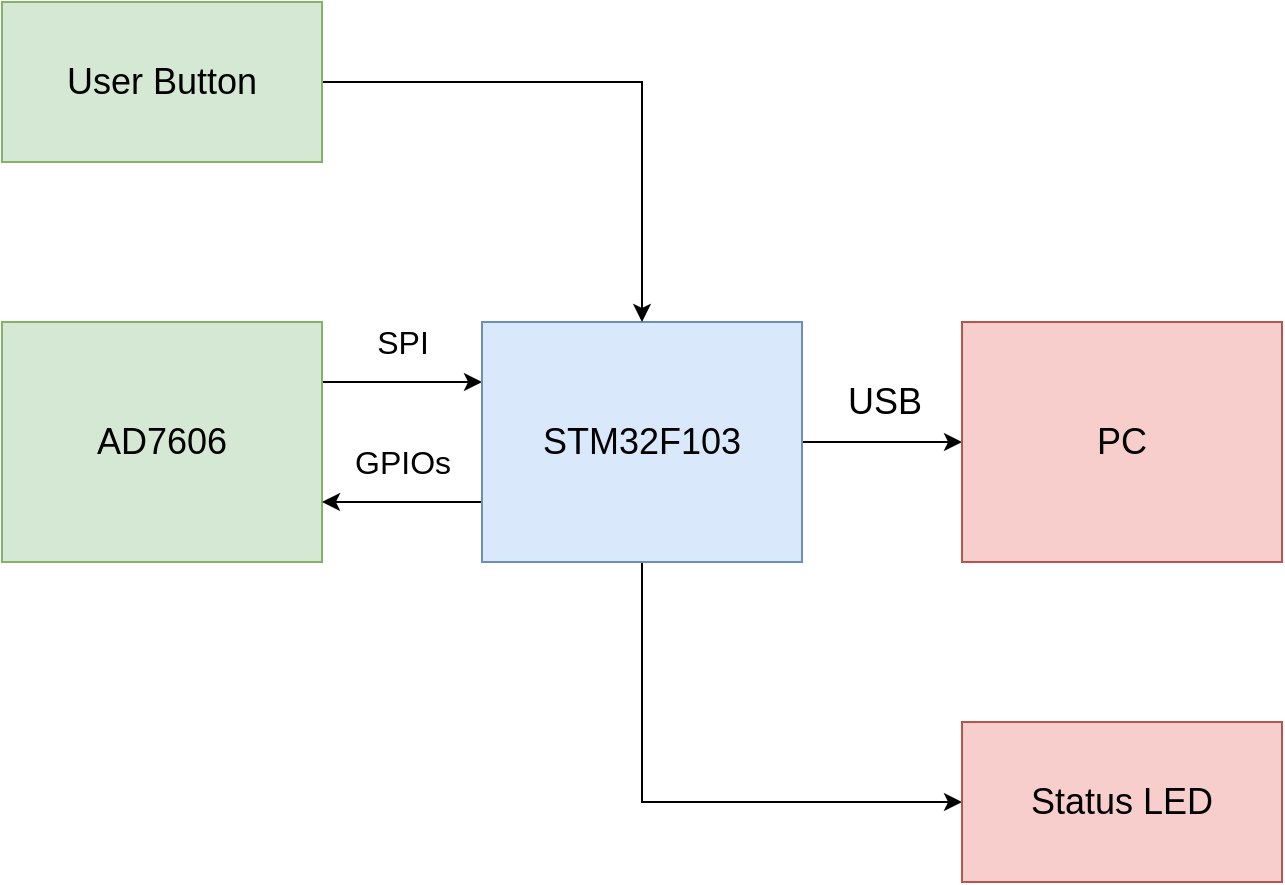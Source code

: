 <mxfile version="17.4.2" type="device" pages="2"><diagram id="LPom72orqcdMCKj6SkMM" name="Page-1"><mxGraphModel dx="1183" dy="754" grid="1" gridSize="10" guides="1" tooltips="1" connect="1" arrows="1" fold="1" page="1" pageScale="1" pageWidth="1169" pageHeight="1654" math="0" shadow="0"><root><mxCell id="0"/><mxCell id="1" parent="0"/><mxCell id="5TL62dM1xR7hZQiXgpC4-14" style="edgeStyle=orthogonalEdgeStyle;rounded=0;orthogonalLoop=1;jettySize=auto;html=1;exitX=1;exitY=0.25;exitDx=0;exitDy=0;entryX=0;entryY=0.25;entryDx=0;entryDy=0;fontSize=18;" parent="1" source="5TL62dM1xR7hZQiXgpC4-1" target="5TL62dM1xR7hZQiXgpC4-2" edge="1"><mxGeometry relative="1" as="geometry"/></mxCell><mxCell id="5TL62dM1xR7hZQiXgpC4-17" value="SPI" style="edgeLabel;html=1;align=center;verticalAlign=middle;resizable=0;points=[];fontSize=16;" parent="5TL62dM1xR7hZQiXgpC4-14" vertex="1" connectable="0"><mxGeometry x="0.249" y="-1" relative="1" as="geometry"><mxPoint x="-10" y="-21" as="offset"/></mxGeometry></mxCell><mxCell id="5TL62dM1xR7hZQiXgpC4-1" value="&lt;font style=&quot;font-size: 18px&quot;&gt;AD7606&lt;/font&gt;" style="rounded=0;whiteSpace=wrap;html=1;fillColor=#d5e8d4;strokeColor=#82b366;" parent="1" vertex="1"><mxGeometry x="120" y="240" width="160" height="120" as="geometry"/></mxCell><mxCell id="5TL62dM1xR7hZQiXgpC4-5" value="" style="edgeStyle=orthogonalEdgeStyle;rounded=0;orthogonalLoop=1;jettySize=auto;html=1;fontSize=18;" parent="1" source="5TL62dM1xR7hZQiXgpC4-2" target="5TL62dM1xR7hZQiXgpC4-4" edge="1"><mxGeometry relative="1" as="geometry"/></mxCell><mxCell id="5TL62dM1xR7hZQiXgpC4-6" value="USB" style="edgeLabel;html=1;align=center;verticalAlign=middle;resizable=0;points=[];fontSize=18;" parent="5TL62dM1xR7hZQiXgpC4-5" vertex="1" connectable="0"><mxGeometry x="0.332" y="-1" relative="1" as="geometry"><mxPoint x="-13" y="-21" as="offset"/></mxGeometry></mxCell><mxCell id="5TL62dM1xR7hZQiXgpC4-9" style="edgeStyle=orthogonalEdgeStyle;rounded=0;orthogonalLoop=1;jettySize=auto;html=1;exitX=0.5;exitY=1;exitDx=0;exitDy=0;entryX=0;entryY=0.5;entryDx=0;entryDy=0;fontSize=18;" parent="1" source="5TL62dM1xR7hZQiXgpC4-2" target="5TL62dM1xR7hZQiXgpC4-8" edge="1"><mxGeometry relative="1" as="geometry"/></mxCell><mxCell id="5TL62dM1xR7hZQiXgpC4-15" style="edgeStyle=orthogonalEdgeStyle;rounded=0;orthogonalLoop=1;jettySize=auto;html=1;exitX=0;exitY=0.75;exitDx=0;exitDy=0;entryX=1;entryY=0.75;entryDx=0;entryDy=0;fontSize=18;" parent="1" source="5TL62dM1xR7hZQiXgpC4-2" target="5TL62dM1xR7hZQiXgpC4-1" edge="1"><mxGeometry relative="1" as="geometry"/></mxCell><mxCell id="5TL62dM1xR7hZQiXgpC4-16" value="&lt;font style=&quot;font-size: 16px&quot;&gt;GPIOs&lt;/font&gt;" style="edgeLabel;html=1;align=center;verticalAlign=middle;resizable=0;points=[];fontSize=18;" parent="5TL62dM1xR7hZQiXgpC4-15" vertex="1" connectable="0"><mxGeometry x="-0.326" relative="1" as="geometry"><mxPoint x="-13" y="-20" as="offset"/></mxGeometry></mxCell><mxCell id="5TL62dM1xR7hZQiXgpC4-2" value="&lt;font style=&quot;font-size: 18px&quot;&gt;STM32F103&lt;/font&gt;" style="rounded=0;whiteSpace=wrap;html=1;fillColor=#dae8fc;strokeColor=#6c8ebf;" parent="1" vertex="1"><mxGeometry x="360" y="240" width="160" height="120" as="geometry"/></mxCell><mxCell id="5TL62dM1xR7hZQiXgpC4-4" value="&lt;font style=&quot;font-size: 18px&quot;&gt;PC&lt;/font&gt;" style="whiteSpace=wrap;html=1;rounded=0;fillColor=#f8cecc;strokeColor=#b85450;" parent="1" vertex="1"><mxGeometry x="600" y="240" width="160" height="120" as="geometry"/></mxCell><mxCell id="5TL62dM1xR7hZQiXgpC4-8" value="Status LED" style="rounded=0;whiteSpace=wrap;html=1;fontSize=18;fillColor=#f8cecc;strokeColor=#b85450;" parent="1" vertex="1"><mxGeometry x="600" y="440" width="160" height="80" as="geometry"/></mxCell><mxCell id="5TL62dM1xR7hZQiXgpC4-11" style="edgeStyle=orthogonalEdgeStyle;rounded=0;orthogonalLoop=1;jettySize=auto;html=1;exitX=1;exitY=0.5;exitDx=0;exitDy=0;entryX=0.5;entryY=0;entryDx=0;entryDy=0;fontSize=18;" parent="1" source="5TL62dM1xR7hZQiXgpC4-10" target="5TL62dM1xR7hZQiXgpC4-2" edge="1"><mxGeometry relative="1" as="geometry"/></mxCell><mxCell id="5TL62dM1xR7hZQiXgpC4-10" value="User Button" style="rounded=0;whiteSpace=wrap;html=1;fontSize=18;fillColor=#d5e8d4;strokeColor=#82b366;" parent="1" vertex="1"><mxGeometry x="120" y="80" width="160" height="80" as="geometry"/></mxCell></root></mxGraphModel></diagram><diagram id="9AKKIoNCZO1vYVvXwqLh" name="Page-2"><mxGraphModel dx="1671" dy="1065" grid="1" gridSize="10" guides="1" tooltips="1" connect="1" arrows="1" fold="1" page="1" pageScale="1" pageWidth="1169" pageHeight="1654" math="0" shadow="0"><root><mxCell id="0"/><mxCell id="1" parent="0"/><mxCell id="HY3-cvpJkVo2FDGOSAtp-2" value="" style="rounded=0;whiteSpace=wrap;html=1;" parent="1" vertex="1"><mxGeometry x="160" y="160" width="240" height="440" as="geometry"/></mxCell><mxCell id="HY3-cvpJkVo2FDGOSAtp-3" value="&lt;font style=&quot;font-size: 16px&quot;&gt;AD_OS[2:0]&lt;/font&gt;" style="text;html=1;strokeColor=#666666;fillColor=#f5f5f5;align=right;verticalAlign=middle;whiteSpace=wrap;rounded=0;fontColor=#333333;" parent="1" vertex="1"><mxGeometry x="280" y="160" width="120" height="40" as="geometry"/></mxCell><mxCell id="HY3-cvpJkVo2FDGOSAtp-4" value="&lt;font style=&quot;font-size: 16px&quot;&gt;AD_ST_A&lt;/font&gt;" style="text;html=1;strokeColor=#666666;fillColor=#f5f5f5;align=right;verticalAlign=middle;whiteSpace=wrap;rounded=0;fontColor=#333333;" parent="1" vertex="1"><mxGeometry x="280" y="200" width="120" height="40" as="geometry"/></mxCell><mxCell id="HY3-cvpJkVo2FDGOSAtp-5" value="&lt;font style=&quot;font-size: 16px&quot;&gt;AD_ST_B&lt;/font&gt;" style="text;html=1;strokeColor=#666666;fillColor=#f5f5f5;align=right;verticalAlign=middle;whiteSpace=wrap;rounded=0;fontColor=#333333;" parent="1" vertex="1"><mxGeometry x="280" y="240" width="120" height="40" as="geometry"/></mxCell><mxCell id="HY3-cvpJkVo2FDGOSAtp-6" value="&lt;font style=&quot;font-size: 16px&quot;&gt;AD_RST&lt;/font&gt;" style="text;html=1;strokeColor=#666666;fillColor=#f5f5f5;align=right;verticalAlign=middle;whiteSpace=wrap;rounded=0;fontColor=#333333;" parent="1" vertex="1"><mxGeometry x="280" y="280" width="120" height="40" as="geometry"/></mxCell><mxCell id="HY3-cvpJkVo2FDGOSAtp-7" value="&lt;font style=&quot;font-size: 16px&quot;&gt;AD_SCK&lt;/font&gt;" style="text;html=1;strokeColor=#666666;fillColor=#f5f5f5;align=right;verticalAlign=middle;whiteSpace=wrap;rounded=0;fontColor=#333333;" parent="1" vertex="1"><mxGeometry x="280" y="320" width="120" height="40" as="geometry"/></mxCell><mxCell id="HY3-cvpJkVo2FDGOSAtp-8" value="&lt;font style=&quot;font-size: 16px&quot;&gt;AD_CS&lt;/font&gt;" style="text;html=1;strokeColor=#666666;fillColor=#f5f5f5;align=right;verticalAlign=middle;whiteSpace=wrap;rounded=0;fontColor=#333333;" parent="1" vertex="1"><mxGeometry x="280" y="360" width="120" height="40" as="geometry"/></mxCell><mxCell id="VLnvzsLaGFjkSO6DlVak-6" style="edgeStyle=orthogonalEdgeStyle;rounded=0;orthogonalLoop=1;jettySize=auto;html=1;exitX=1;exitY=0.5;exitDx=0;exitDy=0;entryX=0;entryY=0.5;entryDx=0;entryDy=0;" edge="1" parent="1" source="HY3-cvpJkVo2FDGOSAtp-9" target="VLnvzsLaGFjkSO6DlVak-3"><mxGeometry relative="1" as="geometry"/></mxCell><mxCell id="HY3-cvpJkVo2FDGOSAtp-9" value="&lt;font style=&quot;font-size: 16px&quot;&gt;AD_BUSY&lt;/font&gt;" style="text;html=1;strokeColor=#666666;fillColor=#f5f5f5;align=right;verticalAlign=middle;whiteSpace=wrap;rounded=0;fontColor=#333333;" parent="1" vertex="1"><mxGeometry x="280" y="400" width="120" height="40" as="geometry"/></mxCell><mxCell id="VLnvzsLaGFjkSO6DlVak-10" style="edgeStyle=orthogonalEdgeStyle;rounded=0;orthogonalLoop=1;jettySize=auto;html=1;exitX=1;exitY=0.5;exitDx=0;exitDy=0;entryX=0;entryY=0.5;entryDx=0;entryDy=0;" edge="1" parent="1" source="HY3-cvpJkVo2FDGOSAtp-10" target="VLnvzsLaGFjkSO6DlVak-9"><mxGeometry relative="1" as="geometry"/></mxCell><mxCell id="HY3-cvpJkVo2FDGOSAtp-10" value="&lt;font style=&quot;font-size: 16px&quot;&gt;AD_FRST&lt;/font&gt;" style="text;html=1;strokeColor=#666666;fillColor=#f5f5f5;align=right;verticalAlign=middle;whiteSpace=wrap;rounded=0;fontColor=#333333;" parent="1" vertex="1"><mxGeometry x="280" y="440" width="120" height="40" as="geometry"/></mxCell><mxCell id="VLnvzsLaGFjkSO6DlVak-11" style="edgeStyle=orthogonalEdgeStyle;rounded=0;orthogonalLoop=1;jettySize=auto;html=1;exitX=1;exitY=0.5;exitDx=0;exitDy=0;entryX=0;entryY=0.5;entryDx=0;entryDy=0;" edge="1" parent="1" source="HY3-cvpJkVo2FDGOSAtp-13" target="HY3-cvpJkVo2FDGOSAtp-21"><mxGeometry relative="1" as="geometry"/></mxCell><mxCell id="HY3-cvpJkVo2FDGOSAtp-13" value="&lt;font style=&quot;font-size: 16px&quot;&gt;AD_DB[7]/DOUT_A&lt;/font&gt;" style="text;html=1;strokeColor=#666666;fillColor=#f5f5f5;align=center;verticalAlign=middle;whiteSpace=wrap;rounded=0;fontColor=#333333;" parent="1" vertex="1"><mxGeometry x="240" y="520" width="160" height="40" as="geometry"/></mxCell><mxCell id="VLnvzsLaGFjkSO6DlVak-25" style="edgeStyle=orthogonalEdgeStyle;rounded=0;orthogonalLoop=1;jettySize=auto;html=1;exitX=1;exitY=0.5;exitDx=0;exitDy=0;entryX=0;entryY=0.5;entryDx=0;entryDy=0;fontSize=16;fontColor=#FF3333;startArrow=none;startFill=0;" edge="1" parent="1" source="HY3-cvpJkVo2FDGOSAtp-14" target="VLnvzsLaGFjkSO6DlVak-24"><mxGeometry relative="1" as="geometry"/></mxCell><mxCell id="HY3-cvpJkVo2FDGOSAtp-14" value="&lt;font style=&quot;font-size: 16px&quot;&gt;AD_DB[8]/DOUT_B&lt;/font&gt;" style="text;html=1;strokeColor=#666666;fillColor=#f5f5f5;align=center;verticalAlign=middle;whiteSpace=wrap;rounded=0;fontColor=#333333;" parent="1" vertex="1"><mxGeometry x="240" y="560" width="160" height="40" as="geometry"/></mxCell><mxCell id="HY3-cvpJkVo2FDGOSAtp-16" value="" style="rounded=0;whiteSpace=wrap;html=1;fontSize=16;" parent="1" vertex="1"><mxGeometry x="600" y="160" width="440" height="440" as="geometry"/></mxCell><mxCell id="HY3-cvpJkVo2FDGOSAtp-17" value="&lt;b&gt;AD7606&lt;/b&gt;" style="text;html=1;strokeColor=none;fillColor=none;align=center;verticalAlign=middle;whiteSpace=wrap;rounded=0;fontSize=16;" parent="1" vertex="1"><mxGeometry x="160" y="120" width="240" height="40" as="geometry"/></mxCell><mxCell id="HY3-cvpJkVo2FDGOSAtp-18" value="&lt;b&gt;STM32F103&lt;/b&gt;" style="text;html=1;strokeColor=none;fillColor=none;align=center;verticalAlign=middle;whiteSpace=wrap;rounded=0;fontSize=16;" parent="1" vertex="1"><mxGeometry x="600" y="120" width="440" height="40" as="geometry"/></mxCell><mxCell id="VLnvzsLaGFjkSO6DlVak-7" style="edgeStyle=orthogonalEdgeStyle;rounded=0;orthogonalLoop=1;jettySize=auto;html=1;exitX=0;exitY=0.5;exitDx=0;exitDy=0;entryX=1;entryY=0.5;entryDx=0;entryDy=0;" edge="1" parent="1" source="HY3-cvpJkVo2FDGOSAtp-19" target="HY3-cvpJkVo2FDGOSAtp-7"><mxGeometry relative="1" as="geometry"/></mxCell><mxCell id="HY3-cvpJkVo2FDGOSAtp-19" value="&lt;font style=&quot;font-size: 16px&quot;&gt;PA5: SPI1_SCK&lt;/font&gt;" style="text;html=1;strokeColor=#666666;fillColor=#f5f5f5;align=left;verticalAlign=middle;whiteSpace=wrap;rounded=0;fontColor=#333333;" parent="1" vertex="1"><mxGeometry x="600" y="320" width="120" height="40" as="geometry"/></mxCell><mxCell id="VLnvzsLaGFjkSO6DlVak-8" style="edgeStyle=orthogonalEdgeStyle;rounded=0;orthogonalLoop=1;jettySize=auto;html=1;exitX=0;exitY=0.5;exitDx=0;exitDy=0;entryX=1;entryY=0.5;entryDx=0;entryDy=0;" edge="1" parent="1" source="HY3-cvpJkVo2FDGOSAtp-20" target="HY3-cvpJkVo2FDGOSAtp-8"><mxGeometry relative="1" as="geometry"/></mxCell><mxCell id="HY3-cvpJkVo2FDGOSAtp-20" value="&lt;font style=&quot;font-size: 16px&quot;&gt;PA4: SPI1_NSS&lt;/font&gt;" style="text;html=1;strokeColor=#666666;fillColor=#f5f5f5;align=left;verticalAlign=middle;whiteSpace=wrap;rounded=0;fontColor=#333333;" parent="1" vertex="1"><mxGeometry x="600" y="360" width="120" height="40" as="geometry"/></mxCell><mxCell id="HY3-cvpJkVo2FDGOSAtp-21" value="&lt;font style=&quot;font-size: 16px&quot;&gt;PA6: SPI1_MISO&lt;/font&gt;" style="text;html=1;strokeColor=#666666;fillColor=#f5f5f5;align=center;verticalAlign=middle;whiteSpace=wrap;rounded=0;fontColor=#333333;" parent="1" vertex="1"><mxGeometry x="600" y="520" width="140" height="40" as="geometry"/></mxCell><mxCell id="mQj0zPUG8ZVKuJOnqJFx-2" style="edgeStyle=orthogonalEdgeStyle;rounded=0;orthogonalLoop=1;jettySize=auto;html=1;exitX=0;exitY=0.5;exitDx=0;exitDy=0;entryX=1;entryY=0.5;entryDx=0;entryDy=0;" edge="1" parent="1" source="mQj0zPUG8ZVKuJOnqJFx-1" target="HY3-cvpJkVo2FDGOSAtp-3"><mxGeometry relative="1" as="geometry"/></mxCell><mxCell id="mQj0zPUG8ZVKuJOnqJFx-1" value="&lt;font style=&quot;font-size: 16px&quot;&gt;PC3/PA0/PA1: GPIO&lt;/font&gt;" style="text;html=1;strokeColor=#666666;fillColor=#f5f5f5;align=left;verticalAlign=middle;whiteSpace=wrap;rounded=0;fontColor=#333333;" vertex="1" parent="1"><mxGeometry x="600" y="160" width="160" height="40" as="geometry"/></mxCell><mxCell id="mQj0zPUG8ZVKuJOnqJFx-4" style="edgeStyle=orthogonalEdgeStyle;rounded=0;orthogonalLoop=1;jettySize=auto;html=1;exitX=0;exitY=0.5;exitDx=0;exitDy=0;entryX=1;entryY=0.5;entryDx=0;entryDy=0;" edge="1" parent="1" source="mQj0zPUG8ZVKuJOnqJFx-3" target="HY3-cvpJkVo2FDGOSAtp-4"><mxGeometry relative="1" as="geometry"/></mxCell><mxCell id="mQj0zPUG8ZVKuJOnqJFx-3" value="&lt;font style=&quot;font-size: 16px&quot;&gt;PA2: TIM2_CH3&lt;/font&gt;" style="text;html=1;strokeColor=#666666;fillColor=#f5f5f5;align=left;verticalAlign=middle;whiteSpace=wrap;rounded=0;fontColor=#333333;" vertex="1" parent="1"><mxGeometry x="600" y="200" width="120" height="40" as="geometry"/></mxCell><mxCell id="VLnvzsLaGFjkSO6DlVak-4" style="edgeStyle=orthogonalEdgeStyle;rounded=0;orthogonalLoop=1;jettySize=auto;html=1;exitX=0;exitY=0.5;exitDx=0;exitDy=0;entryX=1;entryY=0.5;entryDx=0;entryDy=0;" edge="1" parent="1" source="VLnvzsLaGFjkSO6DlVak-1" target="HY3-cvpJkVo2FDGOSAtp-5"><mxGeometry relative="1" as="geometry"/></mxCell><mxCell id="VLnvzsLaGFjkSO6DlVak-1" value="&lt;font style=&quot;font-size: 16px&quot;&gt;PA3: TIM5_CH4&lt;/font&gt;" style="text;html=1;strokeColor=#666666;fillColor=#f5f5f5;align=left;verticalAlign=middle;whiteSpace=wrap;rounded=0;fontColor=#333333;" vertex="1" parent="1"><mxGeometry x="600" y="240" width="120" height="40" as="geometry"/></mxCell><mxCell id="VLnvzsLaGFjkSO6DlVak-5" style="edgeStyle=orthogonalEdgeStyle;rounded=0;orthogonalLoop=1;jettySize=auto;html=1;exitX=0;exitY=0.5;exitDx=0;exitDy=0;entryX=1;entryY=0.5;entryDx=0;entryDy=0;" edge="1" parent="1" source="VLnvzsLaGFjkSO6DlVak-2" target="HY3-cvpJkVo2FDGOSAtp-6"><mxGeometry relative="1" as="geometry"/></mxCell><mxCell id="VLnvzsLaGFjkSO6DlVak-2" value="&lt;font style=&quot;font-size: 16px&quot;&gt;PC2: GPIO&lt;/font&gt;" style="text;html=1;strokeColor=#666666;fillColor=#f5f5f5;align=left;verticalAlign=middle;whiteSpace=wrap;rounded=0;fontColor=#333333;" vertex="1" parent="1"><mxGeometry x="600" y="280" width="120" height="40" as="geometry"/></mxCell><mxCell id="VLnvzsLaGFjkSO6DlVak-3" value="&lt;font style=&quot;font-size: 16px&quot;&gt;PC4: GPIO&lt;/font&gt;" style="text;html=1;strokeColor=#666666;fillColor=#f5f5f5;align=left;verticalAlign=middle;whiteSpace=wrap;rounded=0;fontColor=#333333;" vertex="1" parent="1"><mxGeometry x="600" y="400" width="120" height="40" as="geometry"/></mxCell><mxCell id="VLnvzsLaGFjkSO6DlVak-9" value="&lt;font style=&quot;font-size: 16px&quot;&gt;PC5: GPIO&lt;/font&gt;" style="text;html=1;strokeColor=#666666;fillColor=#f5f5f5;align=left;verticalAlign=middle;whiteSpace=wrap;rounded=0;fontColor=#333333;" vertex="1" parent="1"><mxGeometry x="600" y="440" width="120" height="40" as="geometry"/></mxCell><mxCell id="VLnvzsLaGFjkSO6DlVak-13" value="&lt;font color=&quot;#ff3333&quot; style=&quot;font-size: 16px&quot;&gt;?????&lt;/font&gt;" style="text;html=1;strokeColor=none;fillColor=none;align=center;verticalAlign=middle;whiteSpace=wrap;rounded=0;" vertex="1" parent="1"><mxGeometry x="470" y="550" width="60" height="30" as="geometry"/></mxCell><mxCell id="VLnvzsLaGFjkSO6DlVak-23" style="edgeStyle=orthogonalEdgeStyle;rounded=0;orthogonalLoop=1;jettySize=auto;html=1;exitX=1;exitY=0.5;exitDx=0;exitDy=0;entryX=0;entryY=0.5;entryDx=0;entryDy=0;fontSize=16;fontColor=#FF3333;startArrow=classic;startFill=1;" edge="1" parent="1" source="VLnvzsLaGFjkSO6DlVak-14" target="VLnvzsLaGFjkSO6DlVak-20"><mxGeometry relative="1" as="geometry"/></mxCell><mxCell id="VLnvzsLaGFjkSO6DlVak-14" value="&lt;font style=&quot;font-size: 16px&quot;&gt;PA12: USB_OTG_FS_DP&lt;/font&gt;" style="text;html=1;strokeColor=#666666;fillColor=#f5f5f5;align=left;verticalAlign=middle;whiteSpace=wrap;rounded=0;fontColor=#333333;" vertex="1" parent="1"><mxGeometry x="890" y="280" width="150" height="40" as="geometry"/></mxCell><mxCell id="VLnvzsLaGFjkSO6DlVak-22" style="edgeStyle=orthogonalEdgeStyle;rounded=0;orthogonalLoop=1;jettySize=auto;html=1;exitX=1;exitY=0.5;exitDx=0;exitDy=0;entryX=0;entryY=0.5;entryDx=0;entryDy=0;fontSize=16;fontColor=#FF3333;startArrow=classic;startFill=1;" edge="1" parent="1" source="VLnvzsLaGFjkSO6DlVak-16" target="VLnvzsLaGFjkSO6DlVak-19"><mxGeometry relative="1" as="geometry"/></mxCell><mxCell id="VLnvzsLaGFjkSO6DlVak-16" value="&lt;font style=&quot;font-size: 16px&quot;&gt;PA11: USB_OTG_FS_DN&lt;/font&gt;" style="text;html=1;strokeColor=#666666;fillColor=#f5f5f5;align=left;verticalAlign=middle;whiteSpace=wrap;rounded=0;fontColor=#333333;" vertex="1" parent="1"><mxGeometry x="890" y="240" width="150" height="40" as="geometry"/></mxCell><mxCell id="VLnvzsLaGFjkSO6DlVak-17" value="" style="rounded=0;whiteSpace=wrap;html=1;fontSize=16;fontColor=#FF3333;" vertex="1" parent="1"><mxGeometry x="1160" y="200" width="160" height="160" as="geometry"/></mxCell><mxCell id="VLnvzsLaGFjkSO6DlVak-19" value="&lt;font style=&quot;font-size: 16px&quot;&gt;USB_C_DN&lt;/font&gt;" style="text;html=1;strokeColor=#666666;fillColor=#f5f5f5;align=left;verticalAlign=middle;whiteSpace=wrap;rounded=0;fontColor=#333333;" vertex="1" parent="1"><mxGeometry x="1160" y="240" width="100" height="40" as="geometry"/></mxCell><mxCell id="VLnvzsLaGFjkSO6DlVak-20" value="&lt;font style=&quot;font-size: 16px&quot;&gt;USB_C_DP&lt;/font&gt;" style="text;html=1;strokeColor=#666666;fillColor=#f5f5f5;align=left;verticalAlign=middle;whiteSpace=wrap;rounded=0;fontColor=#333333;" vertex="1" parent="1"><mxGeometry x="1160" y="280" width="100" height="40" as="geometry"/></mxCell><mxCell id="VLnvzsLaGFjkSO6DlVak-21" value="&lt;b&gt;USB Type C&lt;/b&gt;" style="text;html=1;strokeColor=none;fillColor=none;align=center;verticalAlign=middle;whiteSpace=wrap;rounded=0;fontSize=16;" vertex="1" parent="1"><mxGeometry x="1160" y="160" width="160" height="40" as="geometry"/></mxCell><mxCell id="VLnvzsLaGFjkSO6DlVak-24" value="&lt;font style=&quot;font-size: 16px&quot;&gt;???????&lt;/font&gt;" style="text;html=1;strokeColor=#666666;fillColor=#f5f5f5;align=center;verticalAlign=middle;whiteSpace=wrap;rounded=0;fontColor=#333333;" vertex="1" parent="1"><mxGeometry x="600" y="560" width="140" height="40" as="geometry"/></mxCell></root></mxGraphModel></diagram></mxfile>